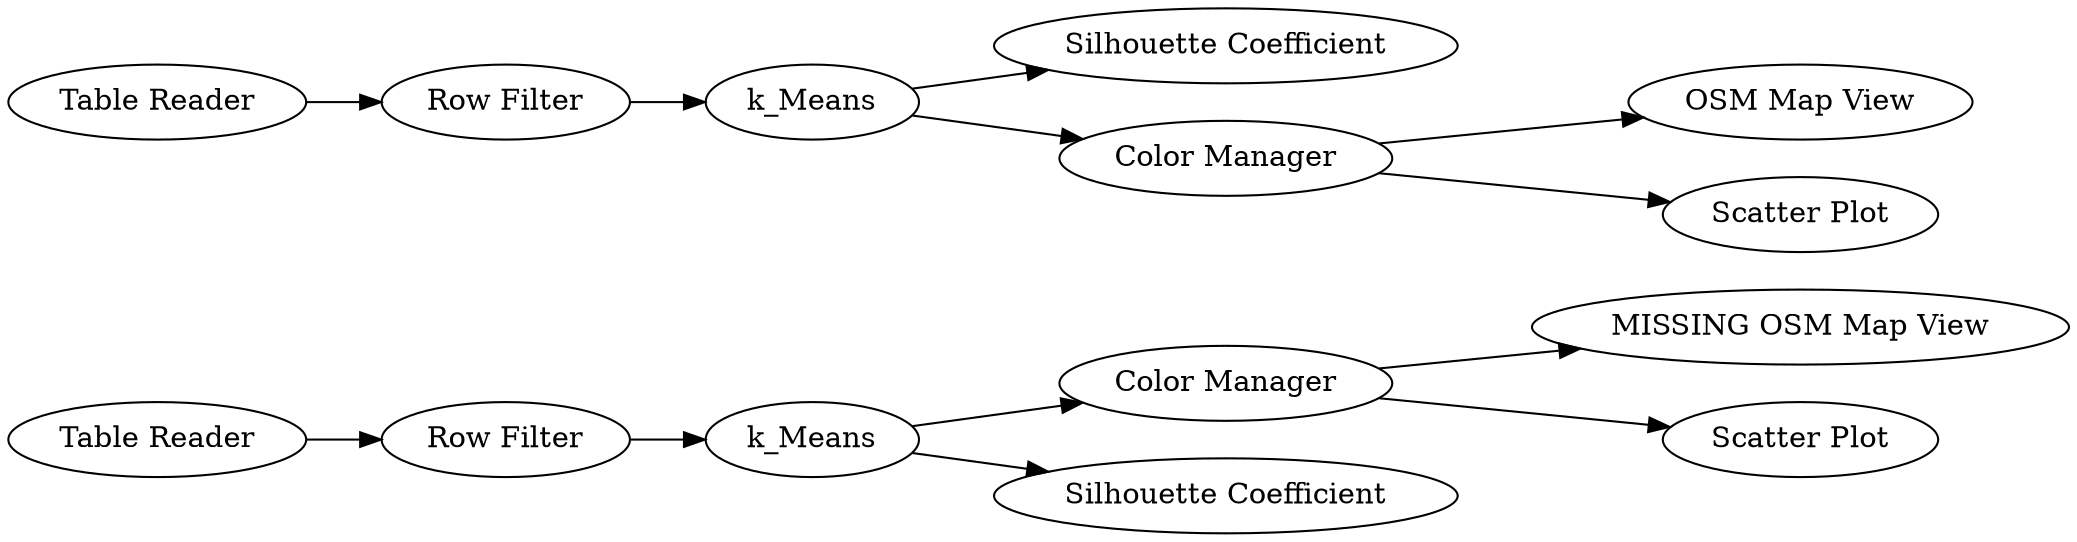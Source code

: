 digraph {
	274 [label="Row Filter"]
	275 [label="MISSING OSM Map View"]
	276 [label="Color Manager"]
	292 [label=k_Means]
	296 [label="Scatter Plot"]
	297 [label="Silhouette Coefficient"]
	298 [label="Silhouette Coefficient"]
	300 [label=k_Means]
	301 [label="OSM Map View"]
	302 [label="Scatter Plot"]
	303 [label="Row Filter"]
	304 [label="Color Manager"]
	305 [label="Table Reader"]
	306 [label="Table Reader"]
	274 -> 292
	276 -> 275
	276 -> 296
	292 -> 276
	292 -> 297
	300 -> 298
	300 -> 304
	303 -> 300
	304 -> 301
	304 -> 302
	305 -> 274
	306 -> 303
	rankdir=LR
}
